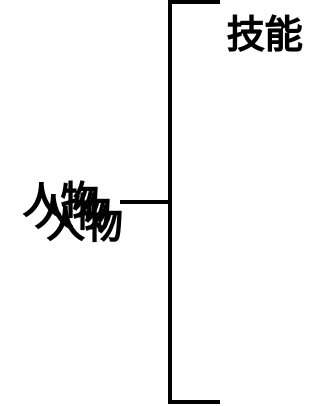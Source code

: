<mxfile version="22.0.2" type="github">
  <diagram name="第 1 页" id="qH2yC_C13bGycrftGdG2">
    <mxGraphModel dx="1050" dy="166" grid="1" gridSize="6" guides="1" tooltips="1" connect="1" arrows="1" fold="1" page="0" pageScale="1" pageWidth="827" pageHeight="1169" math="0" shadow="0">
      <root>
        <mxCell id="0" />
        <mxCell id="1" parent="0" />
        <mxCell id="NYbqjXyNBhBfEa0iFy3D-3" value="" style="strokeWidth=2;html=1;shape=mxgraph.flowchart.annotation_2;align=left;labelPosition=right;pointerEvents=1;" vertex="1" parent="1">
          <mxGeometry x="150" y="610" width="50" height="200" as="geometry" />
        </mxCell>
        <mxCell id="NYbqjXyNBhBfEa0iFy3D-4" value="人物" style="text;html=1;strokeColor=none;fillColor=none;align=center;verticalAlign=middle;whiteSpace=wrap;rounded=0;fontSize=19;fontStyle=1" vertex="1" parent="1">
          <mxGeometry x="90" y="695" width="60" height="30" as="geometry" />
        </mxCell>
        <mxCell id="NYbqjXyNBhBfEa0iFy3D-5" value="人物" style="text;html=1;strokeColor=none;fillColor=none;align=center;verticalAlign=middle;whiteSpace=wrap;rounded=0;fontSize=19;fontStyle=1" vertex="1" parent="1">
          <mxGeometry x="96" y="701" width="60" height="30" as="geometry" />
        </mxCell>
        <mxCell id="NYbqjXyNBhBfEa0iFy3D-6" value="人物" style="text;html=1;strokeColor=none;fillColor=none;align=center;verticalAlign=middle;whiteSpace=wrap;rounded=0;fontSize=19;fontStyle=1" vertex="1" parent="1">
          <mxGeometry x="102" y="707" width="60" height="30" as="geometry" />
        </mxCell>
        <mxCell id="NYbqjXyNBhBfEa0iFy3D-7" value="技能" style="text;html=1;strokeColor=none;fillColor=none;align=center;verticalAlign=middle;whiteSpace=wrap;rounded=0;fontSize=19;fontStyle=1" vertex="1" parent="1">
          <mxGeometry x="192" y="612" width="60" height="30" as="geometry" />
        </mxCell>
      </root>
    </mxGraphModel>
  </diagram>
</mxfile>
